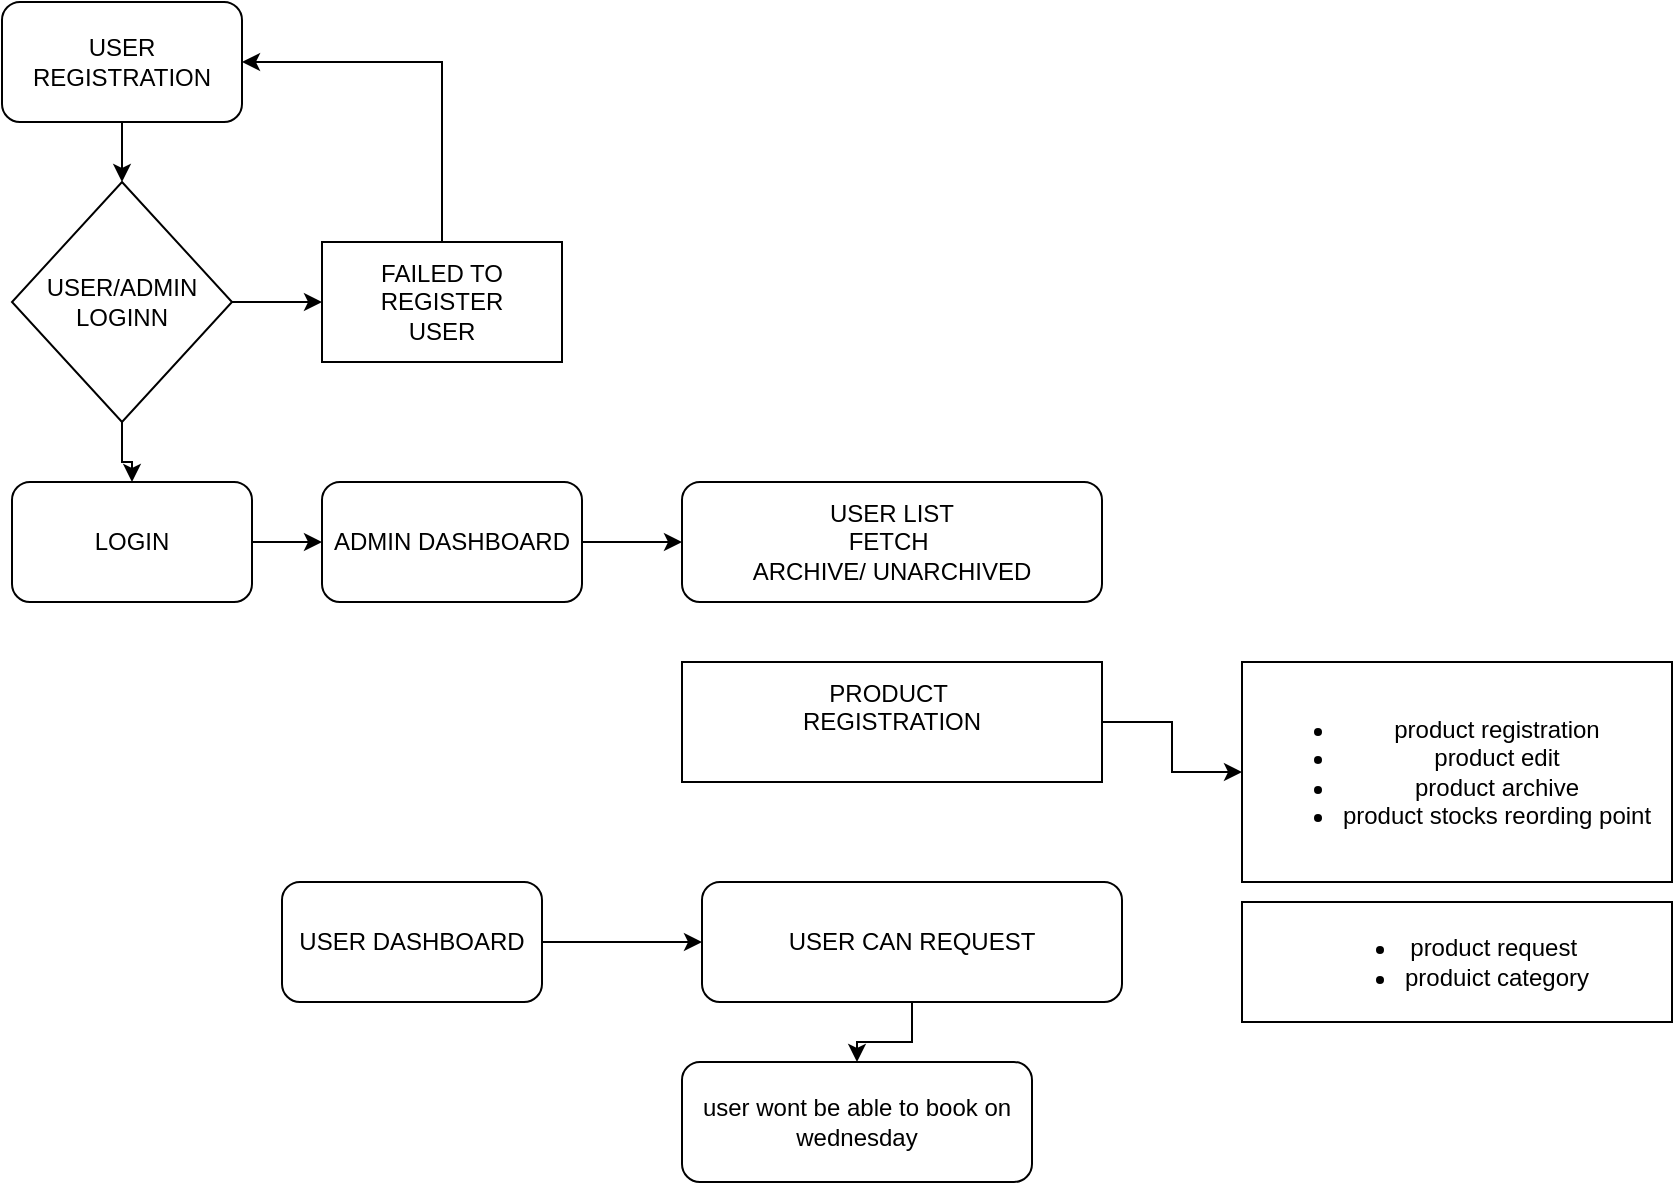 <mxfile version="25.0.2">
  <diagram name="Page-1" id="yXT0mCNgZg3WiYnYCl06">
    <mxGraphModel dx="768" dy="492" grid="1" gridSize="10" guides="1" tooltips="1" connect="1" arrows="1" fold="1" page="1" pageScale="1" pageWidth="850" pageHeight="1100" math="0" shadow="0">
      <root>
        <mxCell id="0" />
        <mxCell id="1" parent="0" />
        <mxCell id="bb3Sl2Ur-FhU-UvsIvBN-5" value="" style="edgeStyle=orthogonalEdgeStyle;rounded=0;orthogonalLoop=1;jettySize=auto;html=1;" parent="1" source="bb3Sl2Ur-FhU-UvsIvBN-1" target="bb3Sl2Ur-FhU-UvsIvBN-4" edge="1">
          <mxGeometry relative="1" as="geometry" />
        </mxCell>
        <mxCell id="bb3Sl2Ur-FhU-UvsIvBN-1" value="USER REGISTRATION" style="rounded=1;whiteSpace=wrap;html=1;" parent="1" vertex="1">
          <mxGeometry x="40" y="150" width="120" height="60" as="geometry" />
        </mxCell>
        <mxCell id="bb3Sl2Ur-FhU-UvsIvBN-8" value="" style="edgeStyle=orthogonalEdgeStyle;rounded=0;orthogonalLoop=1;jettySize=auto;html=1;" parent="1" source="bb3Sl2Ur-FhU-UvsIvBN-2" target="bb3Sl2Ur-FhU-UvsIvBN-7" edge="1">
          <mxGeometry relative="1" as="geometry" />
        </mxCell>
        <mxCell id="bb3Sl2Ur-FhU-UvsIvBN-2" value="LOGIN" style="whiteSpace=wrap;html=1;rounded=1;" parent="1" vertex="1">
          <mxGeometry x="45" y="390" width="120" height="60" as="geometry" />
        </mxCell>
        <mxCell id="bb3Sl2Ur-FhU-UvsIvBN-6" value="" style="edgeStyle=orthogonalEdgeStyle;rounded=0;orthogonalLoop=1;jettySize=auto;html=1;" parent="1" source="bb3Sl2Ur-FhU-UvsIvBN-4" target="bb3Sl2Ur-FhU-UvsIvBN-2" edge="1">
          <mxGeometry relative="1" as="geometry" />
        </mxCell>
        <mxCell id="bb3Sl2Ur-FhU-UvsIvBN-10" value="" style="edgeStyle=orthogonalEdgeStyle;rounded=0;orthogonalLoop=1;jettySize=auto;html=1;" parent="1" source="bb3Sl2Ur-FhU-UvsIvBN-4" target="bb3Sl2Ur-FhU-UvsIvBN-9" edge="1">
          <mxGeometry relative="1" as="geometry" />
        </mxCell>
        <mxCell id="bb3Sl2Ur-FhU-UvsIvBN-4" value="USER/ADMIN&lt;div&gt;LOGINN&lt;/div&gt;" style="rhombus;whiteSpace=wrap;html=1;" parent="1" vertex="1">
          <mxGeometry x="45" y="240" width="110" height="120" as="geometry" />
        </mxCell>
        <mxCell id="bb3Sl2Ur-FhU-UvsIvBN-17" value="" style="edgeStyle=orthogonalEdgeStyle;rounded=0;orthogonalLoop=1;jettySize=auto;html=1;" parent="1" source="bb3Sl2Ur-FhU-UvsIvBN-7" target="bb3Sl2Ur-FhU-UvsIvBN-16" edge="1">
          <mxGeometry relative="1" as="geometry" />
        </mxCell>
        <mxCell id="bb3Sl2Ur-FhU-UvsIvBN-7" value="ADMIN DASHBOARD" style="whiteSpace=wrap;html=1;rounded=1;" parent="1" vertex="1">
          <mxGeometry x="200" y="390" width="130" height="60" as="geometry" />
        </mxCell>
        <mxCell id="bb3Sl2Ur-FhU-UvsIvBN-12" style="edgeStyle=orthogonalEdgeStyle;rounded=0;orthogonalLoop=1;jettySize=auto;html=1;entryX=1;entryY=0.5;entryDx=0;entryDy=0;" parent="1" source="bb3Sl2Ur-FhU-UvsIvBN-9" target="bb3Sl2Ur-FhU-UvsIvBN-1" edge="1">
          <mxGeometry relative="1" as="geometry">
            <mxPoint x="210" y="180" as="targetPoint" />
            <Array as="points">
              <mxPoint x="260" y="180" />
            </Array>
          </mxGeometry>
        </mxCell>
        <mxCell id="bb3Sl2Ur-FhU-UvsIvBN-9" value="FAILED TO REGISTER&lt;div&gt;USER&lt;/div&gt;" style="whiteSpace=wrap;html=1;" parent="1" vertex="1">
          <mxGeometry x="200" y="270" width="120" height="60" as="geometry" />
        </mxCell>
        <mxCell id="bb3Sl2Ur-FhU-UvsIvBN-16" value="USER LIST&lt;div&gt;FETCH&amp;nbsp;&lt;/div&gt;&lt;div&gt;ARCHIVE/ UNARCHIVED&lt;/div&gt;" style="whiteSpace=wrap;html=1;rounded=1;" parent="1" vertex="1">
          <mxGeometry x="380" y="390" width="210" height="60" as="geometry" />
        </mxCell>
        <mxCell id="djYKfpY2HjlN--y8U0xi-6" value="" style="edgeStyle=orthogonalEdgeStyle;rounded=0;orthogonalLoop=1;jettySize=auto;html=1;" parent="1" source="djYKfpY2HjlN--y8U0xi-4" target="djYKfpY2HjlN--y8U0xi-5" edge="1">
          <mxGeometry relative="1" as="geometry" />
        </mxCell>
        <mxCell id="djYKfpY2HjlN--y8U0xi-4" value="PRODUCT&amp;nbsp;&lt;div&gt;REGISTRATION&lt;/div&gt;&lt;div&gt;&amp;nbsp;&lt;/div&gt;" style="rounded=0;whiteSpace=wrap;html=1;" parent="1" vertex="1">
          <mxGeometry x="380" y="480" width="210" height="60" as="geometry" />
        </mxCell>
        <mxCell id="djYKfpY2HjlN--y8U0xi-5" value="&lt;ul&gt;&lt;li&gt;product registration&lt;/li&gt;&lt;li&gt;product edit&lt;/li&gt;&lt;li&gt;product archive&lt;/li&gt;&lt;li&gt;product stocks reording point&lt;/li&gt;&lt;/ul&gt;" style="whiteSpace=wrap;html=1;rounded=0;" parent="1" vertex="1">
          <mxGeometry x="660" y="480" width="215" height="110" as="geometry" />
        </mxCell>
        <mxCell id="ProX9BQyK2QggMlCvQpQ-1" value="&lt;ul&gt;&lt;li&gt;product request&amp;nbsp;&lt;/li&gt;&lt;li&gt;produict category&lt;/li&gt;&lt;/ul&gt;" style="whiteSpace=wrap;html=1;rounded=0;" vertex="1" parent="1">
          <mxGeometry x="660" y="600" width="215" height="60" as="geometry" />
        </mxCell>
        <mxCell id="ProX9BQyK2QggMlCvQpQ-9" value="" style="edgeStyle=orthogonalEdgeStyle;rounded=0;orthogonalLoop=1;jettySize=auto;html=1;" edge="1" parent="1" source="ProX9BQyK2QggMlCvQpQ-2" target="ProX9BQyK2QggMlCvQpQ-8">
          <mxGeometry relative="1" as="geometry" />
        </mxCell>
        <mxCell id="ProX9BQyK2QggMlCvQpQ-2" value="USER CAN REQUEST" style="whiteSpace=wrap;html=1;rounded=1;" vertex="1" parent="1">
          <mxGeometry x="390" y="590" width="210" height="60" as="geometry" />
        </mxCell>
        <mxCell id="ProX9BQyK2QggMlCvQpQ-6" value="" style="edgeStyle=orthogonalEdgeStyle;rounded=0;orthogonalLoop=1;jettySize=auto;html=1;" edge="1" parent="1" source="ProX9BQyK2QggMlCvQpQ-5" target="ProX9BQyK2QggMlCvQpQ-2">
          <mxGeometry relative="1" as="geometry" />
        </mxCell>
        <mxCell id="ProX9BQyK2QggMlCvQpQ-5" value="USER DASHBOARD" style="whiteSpace=wrap;html=1;rounded=1;" vertex="1" parent="1">
          <mxGeometry x="180" y="590" width="130" height="60" as="geometry" />
        </mxCell>
        <mxCell id="ProX9BQyK2QggMlCvQpQ-8" value="user wont be able to book on wednesday" style="whiteSpace=wrap;html=1;rounded=1;" vertex="1" parent="1">
          <mxGeometry x="380" y="680" width="175" height="60" as="geometry" />
        </mxCell>
      </root>
    </mxGraphModel>
  </diagram>
</mxfile>
